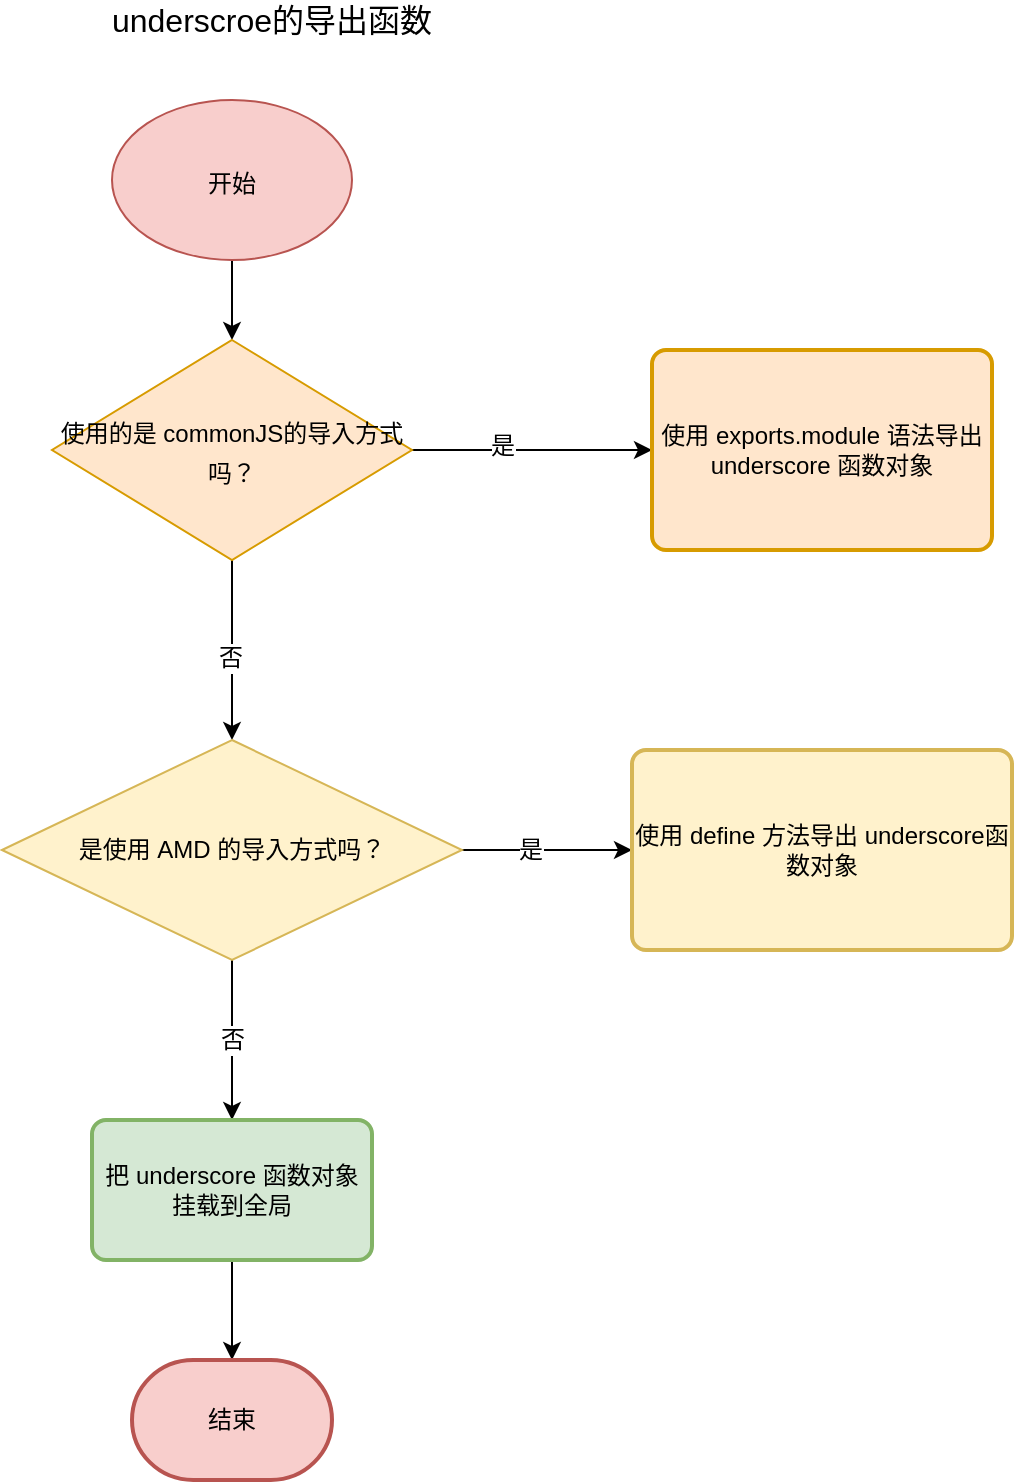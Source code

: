 <mxfile>
    <diagram id="UOXlLRulM1ukfl25c_3g" name="第 1 页">
        <mxGraphModel dx="1010" dy="860" grid="1" gridSize="10" guides="1" tooltips="1" connect="1" arrows="1" fold="1" page="1" pageScale="1" pageWidth="827" pageHeight="1169" math="0" shadow="0">
            <root>
                <mxCell id="0"/>
                <mxCell id="1" parent="0"/>
                <mxCell id="2" value="underscroe的导出函数" style="text;html=1;strokeColor=none;fillColor=none;align=center;verticalAlign=middle;whiteSpace=wrap;rounded=0;fontSize=16;" vertex="1" parent="1">
                    <mxGeometry x="290" y="10" width="180" height="20" as="geometry"/>
                </mxCell>
                <mxCell id="5" value="" style="edgeStyle=orthogonalEdgeStyle;rounded=0;orthogonalLoop=1;jettySize=auto;html=1;fontSize=16;" edge="1" parent="1" source="3" target="6">
                    <mxGeometry relative="1" as="geometry">
                        <mxPoint x="360" y="220" as="targetPoint"/>
                    </mxGeometry>
                </mxCell>
                <mxCell id="3" value="&lt;font style=&quot;font-size: 12px&quot;&gt;开始&lt;/font&gt;" style="ellipse;whiteSpace=wrap;html=1;fontSize=16;fillColor=#f8cecc;strokeColor=#b85450;" vertex="1" parent="1">
                    <mxGeometry x="300" y="60" width="120" height="80" as="geometry"/>
                </mxCell>
                <mxCell id="8" value="" style="edgeStyle=orthogonalEdgeStyle;rounded=0;orthogonalLoop=1;jettySize=auto;html=1;fontSize=16;" edge="1" parent="1" source="6" target="20">
                    <mxGeometry relative="1" as="geometry">
                        <mxPoint x="560" y="235" as="targetPoint"/>
                    </mxGeometry>
                </mxCell>
                <mxCell id="9" value="是" style="edgeLabel;html=1;align=center;verticalAlign=middle;resizable=0;points=[];fontSize=12;" vertex="1" connectable="0" parent="8">
                    <mxGeometry x="-0.255" y="2" relative="1" as="geometry">
                        <mxPoint as="offset"/>
                    </mxGeometry>
                </mxCell>
                <mxCell id="10" value="" style="edgeStyle=orthogonalEdgeStyle;rounded=0;orthogonalLoop=1;jettySize=auto;html=1;fontSize=16;" edge="1" parent="1" source="6" target="11">
                    <mxGeometry relative="1" as="geometry">
                        <mxPoint x="360" y="370" as="targetPoint"/>
                    </mxGeometry>
                </mxCell>
                <mxCell id="12" value="否" style="edgeLabel;html=1;align=center;verticalAlign=middle;resizable=0;points=[];fontSize=12;" vertex="1" connectable="0" parent="10">
                    <mxGeometry x="0.089" y="-1" relative="1" as="geometry">
                        <mxPoint as="offset"/>
                    </mxGeometry>
                </mxCell>
                <mxCell id="6" value="&lt;font style=&quot;font-size: 12px&quot;&gt;使用的是 commonJS的导入方式吗？&lt;/font&gt;" style="rhombus;whiteSpace=wrap;html=1;fontSize=16;fillColor=#ffe6cc;strokeColor=#d79b00;" vertex="1" parent="1">
                    <mxGeometry x="270" y="180" width="180" height="110" as="geometry"/>
                </mxCell>
                <mxCell id="13" value="" style="edgeStyle=orthogonalEdgeStyle;rounded=0;orthogonalLoop=1;jettySize=auto;html=1;fontSize=12;" edge="1" parent="1" source="11" target="14">
                    <mxGeometry relative="1" as="geometry">
                        <mxPoint x="555" y="435" as="targetPoint"/>
                    </mxGeometry>
                </mxCell>
                <mxCell id="15" value="是" style="edgeLabel;html=1;align=center;verticalAlign=middle;resizable=0;points=[];fontSize=12;" vertex="1" connectable="0" parent="13">
                    <mxGeometry x="-0.2" relative="1" as="geometry">
                        <mxPoint as="offset"/>
                    </mxGeometry>
                </mxCell>
                <mxCell id="18" value="否" style="edgeStyle=orthogonalEdgeStyle;rounded=0;orthogonalLoop=1;jettySize=auto;html=1;fontSize=12;" edge="1" parent="1" source="11" target="19">
                    <mxGeometry relative="1" as="geometry">
                        <mxPoint x="360" y="570" as="targetPoint"/>
                    </mxGeometry>
                </mxCell>
                <mxCell id="11" value="是使用 AMD 的导入方式吗？" style="rhombus;whiteSpace=wrap;html=1;fontSize=12;fillColor=#fff2cc;strokeColor=#d6b656;" vertex="1" parent="1">
                    <mxGeometry x="245" y="380" width="230" height="110" as="geometry"/>
                </mxCell>
                <mxCell id="14" value="使用 define 方法导出 underscore函数对象" style="rounded=1;whiteSpace=wrap;html=1;absoluteArcSize=1;arcSize=14;strokeWidth=2;fontSize=12;fillColor=#fff2cc;strokeColor=#d6b656;" vertex="1" parent="1">
                    <mxGeometry x="560" y="385" width="190" height="100" as="geometry"/>
                </mxCell>
                <mxCell id="21" value="" style="edgeStyle=orthogonalEdgeStyle;rounded=0;orthogonalLoop=1;jettySize=auto;html=1;fontSize=12;" edge="1" parent="1" source="19" target="22">
                    <mxGeometry relative="1" as="geometry">
                        <mxPoint x="360" y="720" as="targetPoint"/>
                    </mxGeometry>
                </mxCell>
                <mxCell id="19" value="把 underscore 函数对象挂载到全局" style="rounded=1;whiteSpace=wrap;html=1;absoluteArcSize=1;arcSize=14;strokeWidth=2;fontSize=12;fillColor=#d5e8d4;strokeColor=#82b366;" vertex="1" parent="1">
                    <mxGeometry x="290" y="570" width="140" height="70" as="geometry"/>
                </mxCell>
                <mxCell id="20" value="&lt;span&gt;使用 exports.module 语法导出 underscore 函数对象&lt;/span&gt;" style="rounded=1;whiteSpace=wrap;html=1;absoluteArcSize=1;arcSize=14;strokeWidth=2;fontSize=12;fillColor=#ffe6cc;strokeColor=#d79b00;" vertex="1" parent="1">
                    <mxGeometry x="570" y="185" width="170" height="100" as="geometry"/>
                </mxCell>
                <mxCell id="22" value="结束" style="strokeWidth=2;html=1;shape=mxgraph.flowchart.terminator;whiteSpace=wrap;fontSize=12;fillColor=#f8cecc;strokeColor=#b85450;" vertex="1" parent="1">
                    <mxGeometry x="310" y="690" width="100" height="60" as="geometry"/>
                </mxCell>
            </root>
        </mxGraphModel>
    </diagram>
</mxfile>